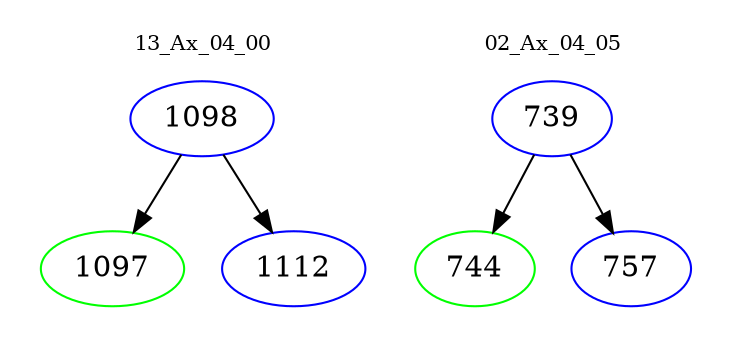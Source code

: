 digraph{
subgraph cluster_0 {
color = white
label = "13_Ax_04_00";
fontsize=10;
T0_1098 [label="1098", color="blue"]
T0_1098 -> T0_1097 [color="black"]
T0_1097 [label="1097", color="green"]
T0_1098 -> T0_1112 [color="black"]
T0_1112 [label="1112", color="blue"]
}
subgraph cluster_1 {
color = white
label = "02_Ax_04_05";
fontsize=10;
T1_739 [label="739", color="blue"]
T1_739 -> T1_744 [color="black"]
T1_744 [label="744", color="green"]
T1_739 -> T1_757 [color="black"]
T1_757 [label="757", color="blue"]
}
}
